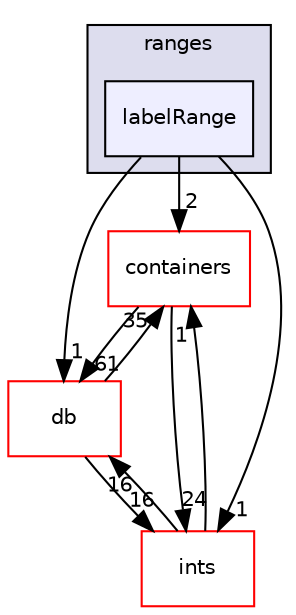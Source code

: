 digraph "src/OpenFOAM/primitives/ranges/labelRange" {
  bgcolor=transparent;
  compound=true
  node [ fontsize="10", fontname="Helvetica"];
  edge [ labelfontsize="10", labelfontname="Helvetica"];
  subgraph clusterdir_4c2d2f51554615c82797d0537eafbb2e {
    graph [ bgcolor="#ddddee", pencolor="black", label="ranges" fontname="Helvetica", fontsize="10", URL="dir_4c2d2f51554615c82797d0537eafbb2e.html"]
  dir_e722655066e70023bc08c623e8e4908e [shape=box, label="labelRange", style="filled", fillcolor="#eeeeff", pencolor="black", URL="dir_e722655066e70023bc08c623e8e4908e.html"];
  }
  dir_19d0872053bde092be81d7fe3f56cbf7 [shape=box label="containers" color="red" URL="dir_19d0872053bde092be81d7fe3f56cbf7.html"];
  dir_63c634f7a7cfd679ac26c67fb30fc32f [shape=box label="db" color="red" URL="dir_63c634f7a7cfd679ac26c67fb30fc32f.html"];
  dir_086c067a0e64eeb439d30ae0c44248d8 [shape=box label="ints" color="red" URL="dir_086c067a0e64eeb439d30ae0c44248d8.html"];
  dir_19d0872053bde092be81d7fe3f56cbf7->dir_63c634f7a7cfd679ac26c67fb30fc32f [headlabel="61", labeldistance=1.5 headhref="dir_001892_001943.html"];
  dir_19d0872053bde092be81d7fe3f56cbf7->dir_086c067a0e64eeb439d30ae0c44248d8 [headlabel="24", labeldistance=1.5 headhref="dir_001892_002344.html"];
  dir_63c634f7a7cfd679ac26c67fb30fc32f->dir_19d0872053bde092be81d7fe3f56cbf7 [headlabel="35", labeldistance=1.5 headhref="dir_001943_001892.html"];
  dir_63c634f7a7cfd679ac26c67fb30fc32f->dir_086c067a0e64eeb439d30ae0c44248d8 [headlabel="16", labeldistance=1.5 headhref="dir_001943_002344.html"];
  dir_e722655066e70023bc08c623e8e4908e->dir_19d0872053bde092be81d7fe3f56cbf7 [headlabel="2", labeldistance=1.5 headhref="dir_002365_001892.html"];
  dir_e722655066e70023bc08c623e8e4908e->dir_63c634f7a7cfd679ac26c67fb30fc32f [headlabel="1", labeldistance=1.5 headhref="dir_002365_001943.html"];
  dir_e722655066e70023bc08c623e8e4908e->dir_086c067a0e64eeb439d30ae0c44248d8 [headlabel="1", labeldistance=1.5 headhref="dir_002365_002344.html"];
  dir_086c067a0e64eeb439d30ae0c44248d8->dir_19d0872053bde092be81d7fe3f56cbf7 [headlabel="1", labeldistance=1.5 headhref="dir_002344_001892.html"];
  dir_086c067a0e64eeb439d30ae0c44248d8->dir_63c634f7a7cfd679ac26c67fb30fc32f [headlabel="16", labeldistance=1.5 headhref="dir_002344_001943.html"];
}
